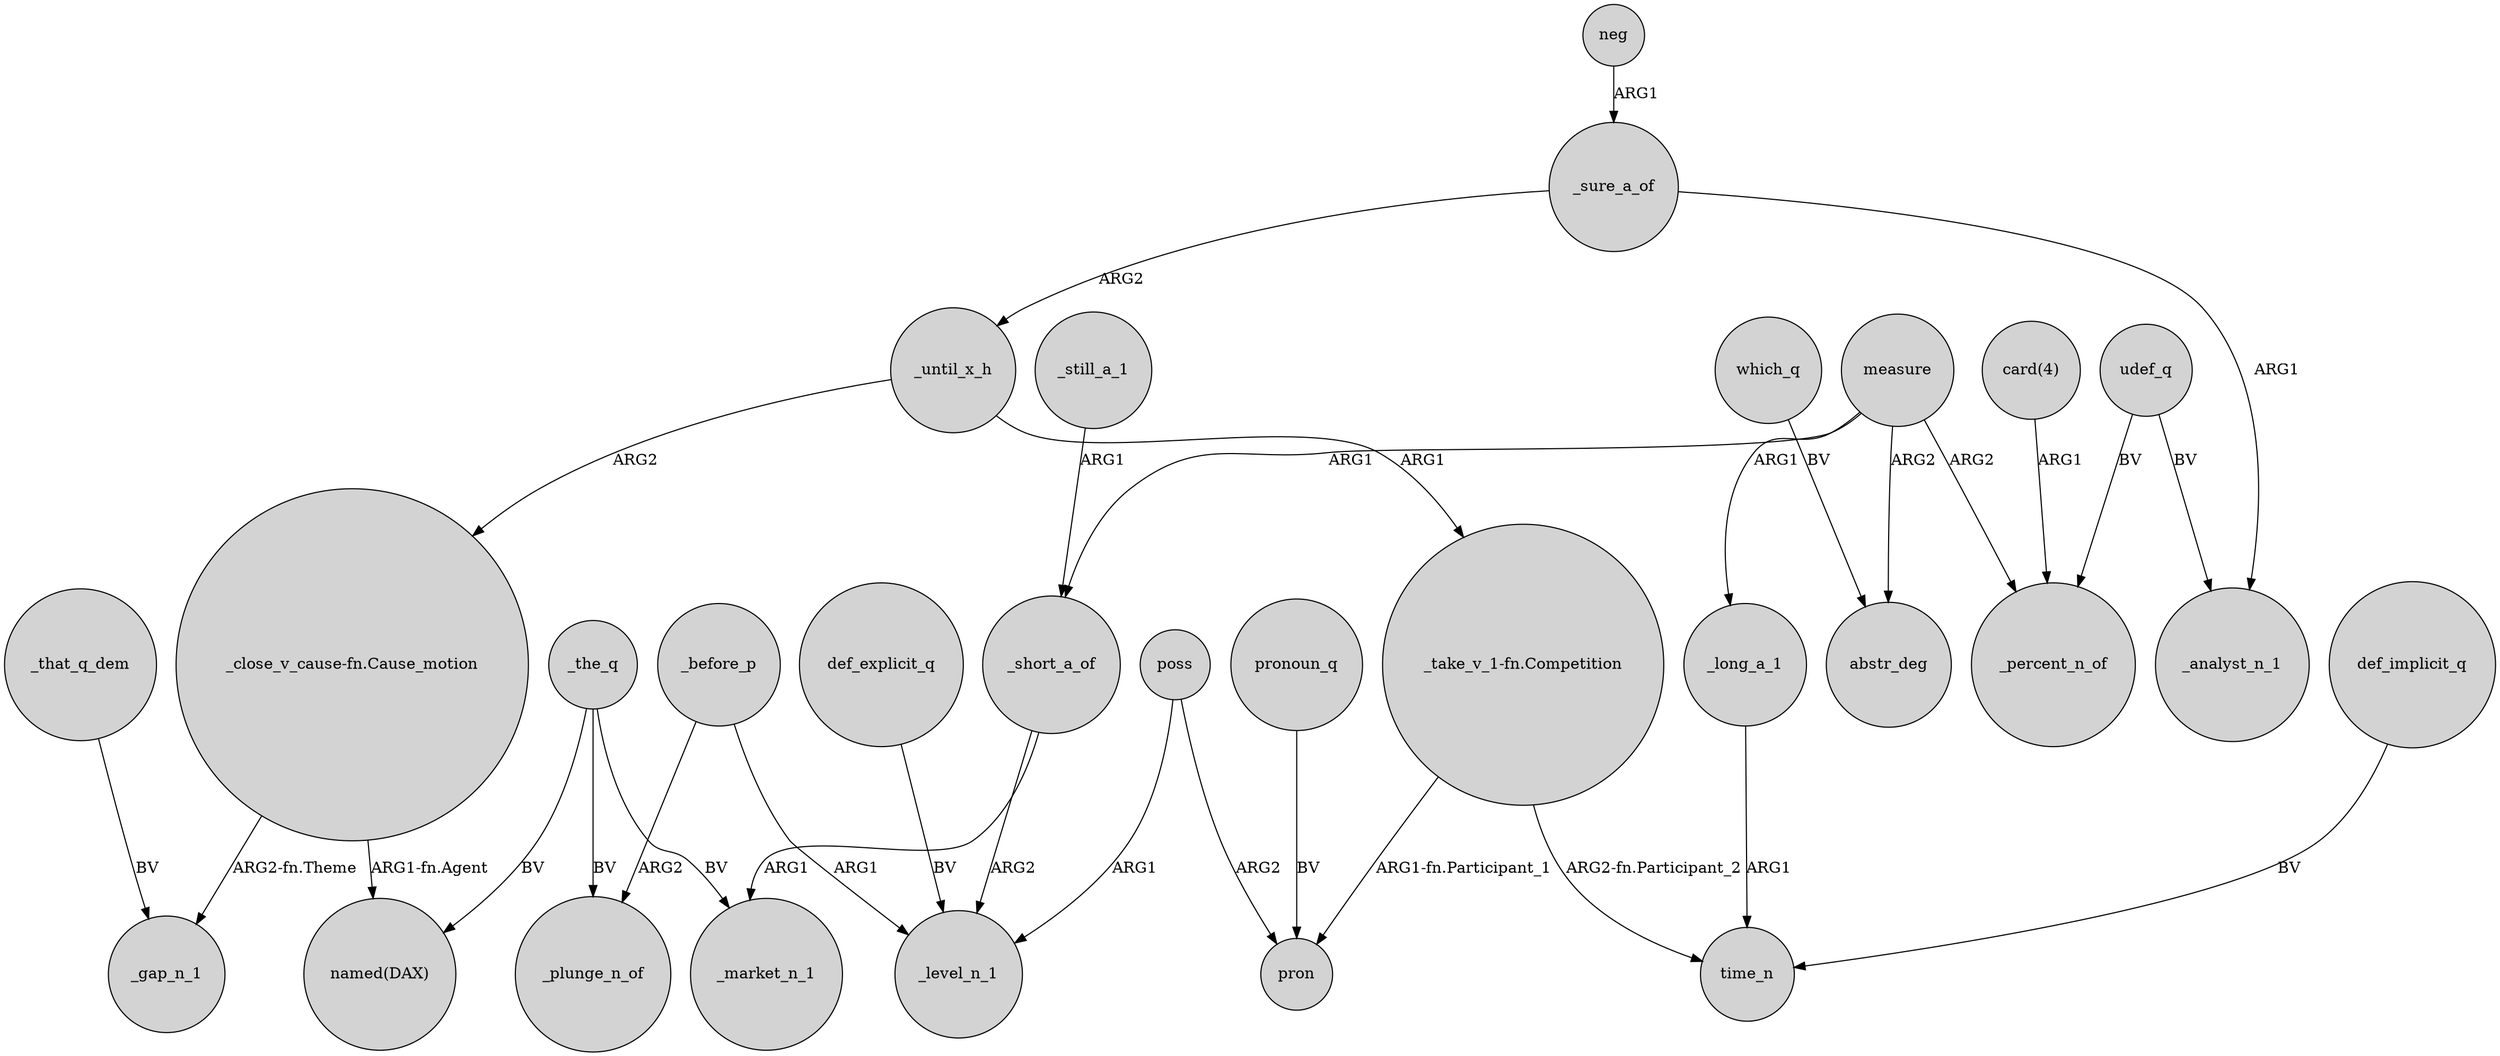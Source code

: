 digraph {
	node [shape=circle style=filled]
	_the_q -> "named(DAX)" [label=BV]
	"card(4)" -> _percent_n_of [label=ARG1]
	_sure_a_of -> _analyst_n_1 [label=ARG1]
	"_close_v_cause-fn.Cause_motion" -> "named(DAX)" [label="ARG1-fn.Agent"]
	measure -> _percent_n_of [label=ARG2]
	udef_q -> _analyst_n_1 [label=BV]
	_until_x_h -> "_take_v_1-fn.Competition" [label=ARG1]
	_before_p -> _plunge_n_of [label=ARG2]
	_that_q_dem -> _gap_n_1 [label=BV]
	_the_q -> _market_n_1 [label=BV]
	pronoun_q -> pron [label=BV]
	poss -> pron [label=ARG2]
	_before_p -> _level_n_1 [label=ARG1]
	_short_a_of -> _level_n_1 [label=ARG2]
	_short_a_of -> _market_n_1 [label=ARG1]
	udef_q -> _percent_n_of [label=BV]
	_until_x_h -> "_close_v_cause-fn.Cause_motion" [label=ARG2]
	_long_a_1 -> time_n [label=ARG1]
	"_take_v_1-fn.Competition" -> pron [label="ARG1-fn.Participant_1"]
	measure -> _short_a_of [label=ARG1]
	measure -> abstr_deg [label=ARG2]
	which_q -> abstr_deg [label=BV]
	neg -> _sure_a_of [label=ARG1]
	_still_a_1 -> _short_a_of [label=ARG1]
	def_explicit_q -> _level_n_1 [label=BV]
	measure -> _long_a_1 [label=ARG1]
	_the_q -> _plunge_n_of [label=BV]
	"_take_v_1-fn.Competition" -> time_n [label="ARG2-fn.Participant_2"]
	"_close_v_cause-fn.Cause_motion" -> _gap_n_1 [label="ARG2-fn.Theme"]
	def_implicit_q -> time_n [label=BV]
	_sure_a_of -> _until_x_h [label=ARG2]
	poss -> _level_n_1 [label=ARG1]
}
